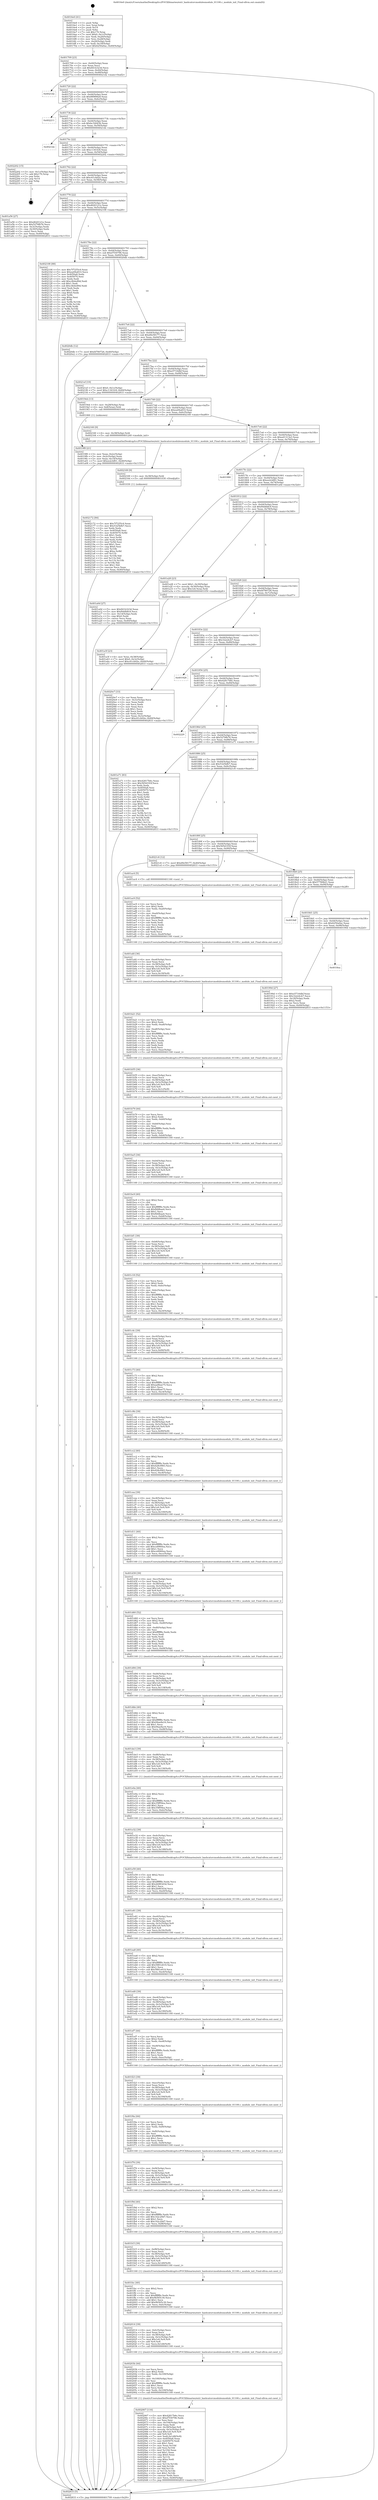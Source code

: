 digraph "0x4016e0" {
  label = "0x4016e0 (/mnt/c/Users/mathe/Desktop/tcc/POCII/binaries/extr_hashcatsrcmodulesmodule_01100.c_module_init_Final-ollvm.out::main(0))"
  labelloc = "t"
  node[shape=record]

  Entry [label="",width=0.3,height=0.3,shape=circle,fillcolor=black,style=filled]
  "0x401709" [label="{
     0x401709 [23]\l
     | [instrs]\l
     &nbsp;&nbsp;0x401709 \<+3\>: mov -0x40(%rbp),%eax\l
     &nbsp;&nbsp;0x40170c \<+2\>: mov %eax,%ecx\l
     &nbsp;&nbsp;0x40170e \<+6\>: sub $0x841b323d,%ecx\l
     &nbsp;&nbsp;0x401714 \<+3\>: mov %eax,-0x44(%rbp)\l
     &nbsp;&nbsp;0x401717 \<+3\>: mov %ecx,-0x48(%rbp)\l
     &nbsp;&nbsp;0x40171a \<+6\>: je 00000000004021d2 \<main+0xaf2\>\l
  }"]
  "0x4021d2" [label="{
     0x4021d2\l
  }", style=dashed]
  "0x401720" [label="{
     0x401720 [22]\l
     | [instrs]\l
     &nbsp;&nbsp;0x401720 \<+5\>: jmp 0000000000401725 \<main+0x45\>\l
     &nbsp;&nbsp;0x401725 \<+3\>: mov -0x44(%rbp),%eax\l
     &nbsp;&nbsp;0x401728 \<+5\>: sub $0x889f06a9,%eax\l
     &nbsp;&nbsp;0x40172d \<+3\>: mov %eax,-0x4c(%rbp)\l
     &nbsp;&nbsp;0x401730 \<+6\>: je 0000000000402211 \<main+0xb31\>\l
  }"]
  Exit [label="",width=0.3,height=0.3,shape=circle,fillcolor=black,style=filled,peripheries=2]
  "0x402211" [label="{
     0x402211\l
  }", style=dashed]
  "0x401736" [label="{
     0x401736 [22]\l
     | [instrs]\l
     &nbsp;&nbsp;0x401736 \<+5\>: jmp 000000000040173b \<main+0x5b\>\l
     &nbsp;&nbsp;0x40173b \<+3\>: mov -0x44(%rbp),%eax\l
     &nbsp;&nbsp;0x40173e \<+5\>: sub $0xbc32643b,%eax\l
     &nbsp;&nbsp;0x401743 \<+3\>: mov %eax,-0x50(%rbp)\l
     &nbsp;&nbsp;0x401746 \<+6\>: je 00000000004021de \<main+0xafe\>\l
  }"]
  "0x402172" [label="{
     0x402172 [84]\l
     | [instrs]\l
     &nbsp;&nbsp;0x402172 \<+5\>: mov $0x7f7255c9,%eax\l
     &nbsp;&nbsp;0x402177 \<+5\>: mov $0x5325bfb7,%ecx\l
     &nbsp;&nbsp;0x40217c \<+2\>: xor %edx,%edx\l
     &nbsp;&nbsp;0x40217e \<+7\>: mov 0x4050a8,%esi\l
     &nbsp;&nbsp;0x402185 \<+8\>: mov 0x405070,%r8d\l
     &nbsp;&nbsp;0x40218d \<+3\>: sub $0x1,%edx\l
     &nbsp;&nbsp;0x402190 \<+3\>: mov %esi,%r9d\l
     &nbsp;&nbsp;0x402193 \<+3\>: add %edx,%r9d\l
     &nbsp;&nbsp;0x402196 \<+4\>: imul %r9d,%esi\l
     &nbsp;&nbsp;0x40219a \<+3\>: and $0x1,%esi\l
     &nbsp;&nbsp;0x40219d \<+3\>: cmp $0x0,%esi\l
     &nbsp;&nbsp;0x4021a0 \<+4\>: sete %r10b\l
     &nbsp;&nbsp;0x4021a4 \<+4\>: cmp $0xa,%r8d\l
     &nbsp;&nbsp;0x4021a8 \<+4\>: setl %r11b\l
     &nbsp;&nbsp;0x4021ac \<+3\>: mov %r10b,%bl\l
     &nbsp;&nbsp;0x4021af \<+3\>: and %r11b,%bl\l
     &nbsp;&nbsp;0x4021b2 \<+3\>: xor %r11b,%r10b\l
     &nbsp;&nbsp;0x4021b5 \<+3\>: or %r10b,%bl\l
     &nbsp;&nbsp;0x4021b8 \<+3\>: test $0x1,%bl\l
     &nbsp;&nbsp;0x4021bb \<+3\>: cmovne %ecx,%eax\l
     &nbsp;&nbsp;0x4021be \<+3\>: mov %eax,-0x40(%rbp)\l
     &nbsp;&nbsp;0x4021c1 \<+5\>: jmp 0000000000402833 \<main+0x1153\>\l
  }"]
  "0x4021de" [label="{
     0x4021de\l
  }", style=dashed]
  "0x40174c" [label="{
     0x40174c [22]\l
     | [instrs]\l
     &nbsp;&nbsp;0x40174c \<+5\>: jmp 0000000000401751 \<main+0x71\>\l
     &nbsp;&nbsp;0x401751 \<+3\>: mov -0x44(%rbp),%eax\l
     &nbsp;&nbsp;0x401754 \<+5\>: sub $0xc1341fc8,%eax\l
     &nbsp;&nbsp;0x401759 \<+3\>: mov %eax,-0x54(%rbp)\l
     &nbsp;&nbsp;0x40175c \<+6\>: je 0000000000402202 \<main+0xb22\>\l
  }"]
  "0x402169" [label="{
     0x402169 [9]\l
     | [instrs]\l
     &nbsp;&nbsp;0x402169 \<+4\>: mov -0x38(%rbp),%rdi\l
     &nbsp;&nbsp;0x40216d \<+5\>: call 0000000000401030 \<free@plt\>\l
     | [calls]\l
     &nbsp;&nbsp;0x401030 \{1\} (unknown)\l
  }"]
  "0x402202" [label="{
     0x402202 [15]\l
     | [instrs]\l
     &nbsp;&nbsp;0x402202 \<+3\>: mov -0x1c(%rbp),%eax\l
     &nbsp;&nbsp;0x402205 \<+7\>: add $0x170,%rsp\l
     &nbsp;&nbsp;0x40220c \<+1\>: pop %rbx\l
     &nbsp;&nbsp;0x40220d \<+2\>: pop %r14\l
     &nbsp;&nbsp;0x40220f \<+1\>: pop %rbp\l
     &nbsp;&nbsp;0x402210 \<+1\>: ret\l
  }"]
  "0x401762" [label="{
     0x401762 [22]\l
     | [instrs]\l
     &nbsp;&nbsp;0x401762 \<+5\>: jmp 0000000000401767 \<main+0x87\>\l
     &nbsp;&nbsp;0x401767 \<+3\>: mov -0x44(%rbp),%eax\l
     &nbsp;&nbsp;0x40176a \<+5\>: sub $0xc61cb02e,%eax\l
     &nbsp;&nbsp;0x40176f \<+3\>: mov %eax,-0x58(%rbp)\l
     &nbsp;&nbsp;0x401772 \<+6\>: je 0000000000401a56 \<main+0x376\>\l
  }"]
  "0x402067" [label="{
     0x402067 [116]\l
     | [instrs]\l
     &nbsp;&nbsp;0x402067 \<+5\>: mov $0x42817b6c,%ecx\l
     &nbsp;&nbsp;0x40206c \<+5\>: mov $0xd7f30796,%edx\l
     &nbsp;&nbsp;0x402071 \<+2\>: xor %esi,%esi\l
     &nbsp;&nbsp;0x402073 \<+6\>: mov -0x104(%rbp),%edi\l
     &nbsp;&nbsp;0x402079 \<+3\>: imul %eax,%edi\l
     &nbsp;&nbsp;0x40207c \<+4\>: mov -0x38(%rbp),%r8\l
     &nbsp;&nbsp;0x402080 \<+4\>: movslq -0x3c(%rbp),%r9\l
     &nbsp;&nbsp;0x402084 \<+7\>: imul $0x1e0,%r9,%r9\l
     &nbsp;&nbsp;0x40208b \<+3\>: add %r9,%r8\l
     &nbsp;&nbsp;0x40208e \<+7\>: mov %edi,0x1d8(%r8)\l
     &nbsp;&nbsp;0x402095 \<+7\>: mov 0x4050a8,%eax\l
     &nbsp;&nbsp;0x40209c \<+7\>: mov 0x405070,%edi\l
     &nbsp;&nbsp;0x4020a3 \<+3\>: sub $0x1,%esi\l
     &nbsp;&nbsp;0x4020a6 \<+3\>: mov %eax,%r10d\l
     &nbsp;&nbsp;0x4020a9 \<+3\>: add %esi,%r10d\l
     &nbsp;&nbsp;0x4020ac \<+4\>: imul %r10d,%eax\l
     &nbsp;&nbsp;0x4020b0 \<+3\>: and $0x1,%eax\l
     &nbsp;&nbsp;0x4020b3 \<+3\>: cmp $0x0,%eax\l
     &nbsp;&nbsp;0x4020b6 \<+4\>: sete %r11b\l
     &nbsp;&nbsp;0x4020ba \<+3\>: cmp $0xa,%edi\l
     &nbsp;&nbsp;0x4020bd \<+3\>: setl %bl\l
     &nbsp;&nbsp;0x4020c0 \<+3\>: mov %r11b,%r14b\l
     &nbsp;&nbsp;0x4020c3 \<+3\>: and %bl,%r14b\l
     &nbsp;&nbsp;0x4020c6 \<+3\>: xor %bl,%r11b\l
     &nbsp;&nbsp;0x4020c9 \<+3\>: or %r11b,%r14b\l
     &nbsp;&nbsp;0x4020cc \<+4\>: test $0x1,%r14b\l
     &nbsp;&nbsp;0x4020d0 \<+3\>: cmovne %edx,%ecx\l
     &nbsp;&nbsp;0x4020d3 \<+3\>: mov %ecx,-0x40(%rbp)\l
     &nbsp;&nbsp;0x4020d6 \<+5\>: jmp 0000000000402833 \<main+0x1153\>\l
  }"]
  "0x401a56" [label="{
     0x401a56 [27]\l
     | [instrs]\l
     &nbsp;&nbsp;0x401a56 \<+5\>: mov $0xd620121e,%eax\l
     &nbsp;&nbsp;0x401a5b \<+5\>: mov $0x5279fb76,%ecx\l
     &nbsp;&nbsp;0x401a60 \<+3\>: mov -0x3c(%rbp),%edx\l
     &nbsp;&nbsp;0x401a63 \<+3\>: cmp -0x30(%rbp),%edx\l
     &nbsp;&nbsp;0x401a66 \<+3\>: cmovl %ecx,%eax\l
     &nbsp;&nbsp;0x401a69 \<+3\>: mov %eax,-0x40(%rbp)\l
     &nbsp;&nbsp;0x401a6c \<+5\>: jmp 0000000000402833 \<main+0x1153\>\l
  }"]
  "0x401778" [label="{
     0x401778 [22]\l
     | [instrs]\l
     &nbsp;&nbsp;0x401778 \<+5\>: jmp 000000000040177d \<main+0x9d\>\l
     &nbsp;&nbsp;0x40177d \<+3\>: mov -0x44(%rbp),%eax\l
     &nbsp;&nbsp;0x401780 \<+5\>: sub $0xd620121e,%eax\l
     &nbsp;&nbsp;0x401785 \<+3\>: mov %eax,-0x5c(%rbp)\l
     &nbsp;&nbsp;0x401788 \<+6\>: je 0000000000402108 \<main+0xa28\>\l
  }"]
  "0x40203b" [label="{
     0x40203b [44]\l
     | [instrs]\l
     &nbsp;&nbsp;0x40203b \<+2\>: xor %ecx,%ecx\l
     &nbsp;&nbsp;0x40203d \<+5\>: mov $0x2,%edx\l
     &nbsp;&nbsp;0x402042 \<+6\>: mov %edx,-0x100(%rbp)\l
     &nbsp;&nbsp;0x402048 \<+1\>: cltd\l
     &nbsp;&nbsp;0x402049 \<+6\>: mov -0x100(%rbp),%esi\l
     &nbsp;&nbsp;0x40204f \<+2\>: idiv %esi\l
     &nbsp;&nbsp;0x402051 \<+6\>: imul $0xfffffffe,%edx,%edx\l
     &nbsp;&nbsp;0x402057 \<+3\>: sub $0x1,%ecx\l
     &nbsp;&nbsp;0x40205a \<+2\>: sub %ecx,%edx\l
     &nbsp;&nbsp;0x40205c \<+6\>: mov %edx,-0x104(%rbp)\l
     &nbsp;&nbsp;0x402062 \<+5\>: call 0000000000401160 \<next_i\>\l
     | [calls]\l
     &nbsp;&nbsp;0x401160 \{1\} (/mnt/c/Users/mathe/Desktop/tcc/POCII/binaries/extr_hashcatsrcmodulesmodule_01100.c_module_init_Final-ollvm.out::next_i)\l
  }"]
  "0x402108" [label="{
     0x402108 [88]\l
     | [instrs]\l
     &nbsp;&nbsp;0x402108 \<+5\>: mov $0x7f7255c9,%eax\l
     &nbsp;&nbsp;0x40210d \<+5\>: mov $0xea94a833,%ecx\l
     &nbsp;&nbsp;0x402112 \<+7\>: mov 0x4050a8,%edx\l
     &nbsp;&nbsp;0x402119 \<+7\>: mov 0x405070,%esi\l
     &nbsp;&nbsp;0x402120 \<+2\>: mov %edx,%edi\l
     &nbsp;&nbsp;0x402122 \<+6\>: add $0xc4b4e89d,%edi\l
     &nbsp;&nbsp;0x402128 \<+3\>: sub $0x1,%edi\l
     &nbsp;&nbsp;0x40212b \<+6\>: sub $0xc4b4e89d,%edi\l
     &nbsp;&nbsp;0x402131 \<+3\>: imul %edi,%edx\l
     &nbsp;&nbsp;0x402134 \<+3\>: and $0x1,%edx\l
     &nbsp;&nbsp;0x402137 \<+3\>: cmp $0x0,%edx\l
     &nbsp;&nbsp;0x40213a \<+4\>: sete %r8b\l
     &nbsp;&nbsp;0x40213e \<+3\>: cmp $0xa,%esi\l
     &nbsp;&nbsp;0x402141 \<+4\>: setl %r9b\l
     &nbsp;&nbsp;0x402145 \<+3\>: mov %r8b,%r10b\l
     &nbsp;&nbsp;0x402148 \<+3\>: and %r9b,%r10b\l
     &nbsp;&nbsp;0x40214b \<+3\>: xor %r9b,%r8b\l
     &nbsp;&nbsp;0x40214e \<+3\>: or %r8b,%r10b\l
     &nbsp;&nbsp;0x402151 \<+4\>: test $0x1,%r10b\l
     &nbsp;&nbsp;0x402155 \<+3\>: cmovne %ecx,%eax\l
     &nbsp;&nbsp;0x402158 \<+3\>: mov %eax,-0x40(%rbp)\l
     &nbsp;&nbsp;0x40215b \<+5\>: jmp 0000000000402833 \<main+0x1153\>\l
  }"]
  "0x40178e" [label="{
     0x40178e [22]\l
     | [instrs]\l
     &nbsp;&nbsp;0x40178e \<+5\>: jmp 0000000000401793 \<main+0xb3\>\l
     &nbsp;&nbsp;0x401793 \<+3\>: mov -0x44(%rbp),%eax\l
     &nbsp;&nbsp;0x401796 \<+5\>: sub $0xd7f30796,%eax\l
     &nbsp;&nbsp;0x40179b \<+3\>: mov %eax,-0x60(%rbp)\l
     &nbsp;&nbsp;0x40179e \<+6\>: je 00000000004020db \<main+0x9fb\>\l
  }"]
  "0x402014" [label="{
     0x402014 [39]\l
     | [instrs]\l
     &nbsp;&nbsp;0x402014 \<+6\>: mov -0xfc(%rbp),%ecx\l
     &nbsp;&nbsp;0x40201a \<+3\>: imul %eax,%ecx\l
     &nbsp;&nbsp;0x40201d \<+4\>: mov -0x38(%rbp),%r8\l
     &nbsp;&nbsp;0x402021 \<+4\>: movslq -0x3c(%rbp),%r9\l
     &nbsp;&nbsp;0x402025 \<+7\>: imul $0x1e0,%r9,%r9\l
     &nbsp;&nbsp;0x40202c \<+3\>: add %r9,%r8\l
     &nbsp;&nbsp;0x40202f \<+7\>: mov %ecx,0x1d4(%r8)\l
     &nbsp;&nbsp;0x402036 \<+5\>: call 0000000000401160 \<next_i\>\l
     | [calls]\l
     &nbsp;&nbsp;0x401160 \{1\} (/mnt/c/Users/mathe/Desktop/tcc/POCII/binaries/extr_hashcatsrcmodulesmodule_01100.c_module_init_Final-ollvm.out::next_i)\l
  }"]
  "0x4020db" [label="{
     0x4020db [12]\l
     | [instrs]\l
     &nbsp;&nbsp;0x4020db \<+7\>: movl $0xfd780726,-0x40(%rbp)\l
     &nbsp;&nbsp;0x4020e2 \<+5\>: jmp 0000000000402833 \<main+0x1153\>\l
  }"]
  "0x4017a4" [label="{
     0x4017a4 [22]\l
     | [instrs]\l
     &nbsp;&nbsp;0x4017a4 \<+5\>: jmp 00000000004017a9 \<main+0xc9\>\l
     &nbsp;&nbsp;0x4017a9 \<+3\>: mov -0x44(%rbp),%eax\l
     &nbsp;&nbsp;0x4017ac \<+5\>: sub $0xd9e58177,%eax\l
     &nbsp;&nbsp;0x4017b1 \<+3\>: mov %eax,-0x64(%rbp)\l
     &nbsp;&nbsp;0x4017b4 \<+6\>: je 00000000004021ef \<main+0xb0f\>\l
  }"]
  "0x401fec" [label="{
     0x401fec [40]\l
     | [instrs]\l
     &nbsp;&nbsp;0x401fec \<+5\>: mov $0x2,%ecx\l
     &nbsp;&nbsp;0x401ff1 \<+1\>: cltd\l
     &nbsp;&nbsp;0x401ff2 \<+2\>: idiv %ecx\l
     &nbsp;&nbsp;0x401ff4 \<+6\>: imul $0xfffffffe,%edx,%ecx\l
     &nbsp;&nbsp;0x401ffa \<+6\>: sub $0x9b565c30,%ecx\l
     &nbsp;&nbsp;0x402000 \<+3\>: add $0x1,%ecx\l
     &nbsp;&nbsp;0x402003 \<+6\>: add $0x9b565c30,%ecx\l
     &nbsp;&nbsp;0x402009 \<+6\>: mov %ecx,-0xfc(%rbp)\l
     &nbsp;&nbsp;0x40200f \<+5\>: call 0000000000401160 \<next_i\>\l
     | [calls]\l
     &nbsp;&nbsp;0x401160 \{1\} (/mnt/c/Users/mathe/Desktop/tcc/POCII/binaries/extr_hashcatsrcmodulesmodule_01100.c_module_init_Final-ollvm.out::next_i)\l
  }"]
  "0x4021ef" [label="{
     0x4021ef [19]\l
     | [instrs]\l
     &nbsp;&nbsp;0x4021ef \<+7\>: movl $0x0,-0x1c(%rbp)\l
     &nbsp;&nbsp;0x4021f6 \<+7\>: movl $0xc1341fc8,-0x40(%rbp)\l
     &nbsp;&nbsp;0x4021fd \<+5\>: jmp 0000000000402833 \<main+0x1153\>\l
  }"]
  "0x4017ba" [label="{
     0x4017ba [22]\l
     | [instrs]\l
     &nbsp;&nbsp;0x4017ba \<+5\>: jmp 00000000004017bf \<main+0xdf\>\l
     &nbsp;&nbsp;0x4017bf \<+3\>: mov -0x44(%rbp),%eax\l
     &nbsp;&nbsp;0x4017c2 \<+5\>: sub $0xe5716dbf,%eax\l
     &nbsp;&nbsp;0x4017c7 \<+3\>: mov %eax,-0x68(%rbp)\l
     &nbsp;&nbsp;0x4017ca \<+6\>: je 00000000004019eb \<main+0x30b\>\l
  }"]
  "0x401fc5" [label="{
     0x401fc5 [39]\l
     | [instrs]\l
     &nbsp;&nbsp;0x401fc5 \<+6\>: mov -0xf8(%rbp),%ecx\l
     &nbsp;&nbsp;0x401fcb \<+3\>: imul %eax,%ecx\l
     &nbsp;&nbsp;0x401fce \<+4\>: mov -0x38(%rbp),%r8\l
     &nbsp;&nbsp;0x401fd2 \<+4\>: movslq -0x3c(%rbp),%r9\l
     &nbsp;&nbsp;0x401fd6 \<+7\>: imul $0x1e0,%r9,%r9\l
     &nbsp;&nbsp;0x401fdd \<+3\>: add %r9,%r8\l
     &nbsp;&nbsp;0x401fe0 \<+7\>: mov %ecx,0x1d0(%r8)\l
     &nbsp;&nbsp;0x401fe7 \<+5\>: call 0000000000401160 \<next_i\>\l
     | [calls]\l
     &nbsp;&nbsp;0x401160 \{1\} (/mnt/c/Users/mathe/Desktop/tcc/POCII/binaries/extr_hashcatsrcmodulesmodule_01100.c_module_init_Final-ollvm.out::next_i)\l
  }"]
  "0x4019eb" [label="{
     0x4019eb [13]\l
     | [instrs]\l
     &nbsp;&nbsp;0x4019eb \<+4\>: mov -0x28(%rbp),%rax\l
     &nbsp;&nbsp;0x4019ef \<+4\>: mov 0x8(%rax),%rdi\l
     &nbsp;&nbsp;0x4019f3 \<+5\>: call 0000000000401060 \<atoi@plt\>\l
     | [calls]\l
     &nbsp;&nbsp;0x401060 \{1\} (unknown)\l
  }"]
  "0x4017d0" [label="{
     0x4017d0 [22]\l
     | [instrs]\l
     &nbsp;&nbsp;0x4017d0 \<+5\>: jmp 00000000004017d5 \<main+0xf5\>\l
     &nbsp;&nbsp;0x4017d5 \<+3\>: mov -0x44(%rbp),%eax\l
     &nbsp;&nbsp;0x4017d8 \<+5\>: sub $0xea94a833,%eax\l
     &nbsp;&nbsp;0x4017dd \<+3\>: mov %eax,-0x6c(%rbp)\l
     &nbsp;&nbsp;0x4017e0 \<+6\>: je 0000000000402160 \<main+0xa80\>\l
  }"]
  "0x401f9d" [label="{
     0x401f9d [40]\l
     | [instrs]\l
     &nbsp;&nbsp;0x401f9d \<+5\>: mov $0x2,%ecx\l
     &nbsp;&nbsp;0x401fa2 \<+1\>: cltd\l
     &nbsp;&nbsp;0x401fa3 \<+2\>: idiv %ecx\l
     &nbsp;&nbsp;0x401fa5 \<+6\>: imul $0xfffffffe,%edx,%ecx\l
     &nbsp;&nbsp;0x401fab \<+6\>: add $0x142c29d7,%ecx\l
     &nbsp;&nbsp;0x401fb1 \<+3\>: add $0x1,%ecx\l
     &nbsp;&nbsp;0x401fb4 \<+6\>: sub $0x142c29d7,%ecx\l
     &nbsp;&nbsp;0x401fba \<+6\>: mov %ecx,-0xf8(%rbp)\l
     &nbsp;&nbsp;0x401fc0 \<+5\>: call 0000000000401160 \<next_i\>\l
     | [calls]\l
     &nbsp;&nbsp;0x401160 \{1\} (/mnt/c/Users/mathe/Desktop/tcc/POCII/binaries/extr_hashcatsrcmodulesmodule_01100.c_module_init_Final-ollvm.out::next_i)\l
  }"]
  "0x402160" [label="{
     0x402160 [9]\l
     | [instrs]\l
     &nbsp;&nbsp;0x402160 \<+4\>: mov -0x38(%rbp),%rdi\l
     &nbsp;&nbsp;0x402164 \<+5\>: call 0000000000401240 \<module_init\>\l
     | [calls]\l
     &nbsp;&nbsp;0x401240 \{1\} (/mnt/c/Users/mathe/Desktop/tcc/POCII/binaries/extr_hashcatsrcmodulesmodule_01100.c_module_init_Final-ollvm.out::module_init)\l
  }"]
  "0x4017e6" [label="{
     0x4017e6 [22]\l
     | [instrs]\l
     &nbsp;&nbsp;0x4017e6 \<+5\>: jmp 00000000004017eb \<main+0x10b\>\l
     &nbsp;&nbsp;0x4017eb \<+3\>: mov -0x44(%rbp),%eax\l
     &nbsp;&nbsp;0x4017ee \<+5\>: sub $0xed1313a3,%eax\l
     &nbsp;&nbsp;0x4017f3 \<+3\>: mov %eax,-0x70(%rbp)\l
     &nbsp;&nbsp;0x4017f6 \<+6\>: je 0000000000401980 \<main+0x2a0\>\l
  }"]
  "0x401f76" [label="{
     0x401f76 [39]\l
     | [instrs]\l
     &nbsp;&nbsp;0x401f76 \<+6\>: mov -0xf4(%rbp),%ecx\l
     &nbsp;&nbsp;0x401f7c \<+3\>: imul %eax,%ecx\l
     &nbsp;&nbsp;0x401f7f \<+4\>: mov -0x38(%rbp),%r8\l
     &nbsp;&nbsp;0x401f83 \<+4\>: movslq -0x3c(%rbp),%r9\l
     &nbsp;&nbsp;0x401f87 \<+7\>: imul $0x1e0,%r9,%r9\l
     &nbsp;&nbsp;0x401f8e \<+3\>: add %r9,%r8\l
     &nbsp;&nbsp;0x401f91 \<+7\>: mov %ecx,0x198(%r8)\l
     &nbsp;&nbsp;0x401f98 \<+5\>: call 0000000000401160 \<next_i\>\l
     | [calls]\l
     &nbsp;&nbsp;0x401160 \{1\} (/mnt/c/Users/mathe/Desktop/tcc/POCII/binaries/extr_hashcatsrcmodulesmodule_01100.c_module_init_Final-ollvm.out::next_i)\l
  }"]
  "0x401980" [label="{
     0x401980\l
  }", style=dashed]
  "0x4017fc" [label="{
     0x4017fc [22]\l
     | [instrs]\l
     &nbsp;&nbsp;0x4017fc \<+5\>: jmp 0000000000401801 \<main+0x121\>\l
     &nbsp;&nbsp;0x401801 \<+3\>: mov -0x44(%rbp),%eax\l
     &nbsp;&nbsp;0x401804 \<+5\>: sub $0xee2cbf61,%eax\l
     &nbsp;&nbsp;0x401809 \<+3\>: mov %eax,-0x74(%rbp)\l
     &nbsp;&nbsp;0x40180c \<+6\>: je 0000000000401a0d \<main+0x32d\>\l
  }"]
  "0x401f4a" [label="{
     0x401f4a [44]\l
     | [instrs]\l
     &nbsp;&nbsp;0x401f4a \<+2\>: xor %ecx,%ecx\l
     &nbsp;&nbsp;0x401f4c \<+5\>: mov $0x2,%edx\l
     &nbsp;&nbsp;0x401f51 \<+6\>: mov %edx,-0xf0(%rbp)\l
     &nbsp;&nbsp;0x401f57 \<+1\>: cltd\l
     &nbsp;&nbsp;0x401f58 \<+6\>: mov -0xf0(%rbp),%esi\l
     &nbsp;&nbsp;0x401f5e \<+2\>: idiv %esi\l
     &nbsp;&nbsp;0x401f60 \<+6\>: imul $0xfffffffe,%edx,%edx\l
     &nbsp;&nbsp;0x401f66 \<+3\>: sub $0x1,%ecx\l
     &nbsp;&nbsp;0x401f69 \<+2\>: sub %ecx,%edx\l
     &nbsp;&nbsp;0x401f6b \<+6\>: mov %edx,-0xf4(%rbp)\l
     &nbsp;&nbsp;0x401f71 \<+5\>: call 0000000000401160 \<next_i\>\l
     | [calls]\l
     &nbsp;&nbsp;0x401160 \{1\} (/mnt/c/Users/mathe/Desktop/tcc/POCII/binaries/extr_hashcatsrcmodulesmodule_01100.c_module_init_Final-ollvm.out::next_i)\l
  }"]
  "0x401a0d" [label="{
     0x401a0d [27]\l
     | [instrs]\l
     &nbsp;&nbsp;0x401a0d \<+5\>: mov $0x841b323d,%eax\l
     &nbsp;&nbsp;0x401a12 \<+5\>: mov $0xf0ddb8c9,%ecx\l
     &nbsp;&nbsp;0x401a17 \<+3\>: mov -0x14(%rbp),%edx\l
     &nbsp;&nbsp;0x401a1a \<+3\>: cmp $0x0,%edx\l
     &nbsp;&nbsp;0x401a1d \<+3\>: cmove %ecx,%eax\l
     &nbsp;&nbsp;0x401a20 \<+3\>: mov %eax,-0x40(%rbp)\l
     &nbsp;&nbsp;0x401a23 \<+5\>: jmp 0000000000402833 \<main+0x1153\>\l
  }"]
  "0x401812" [label="{
     0x401812 [22]\l
     | [instrs]\l
     &nbsp;&nbsp;0x401812 \<+5\>: jmp 0000000000401817 \<main+0x137\>\l
     &nbsp;&nbsp;0x401817 \<+3\>: mov -0x44(%rbp),%eax\l
     &nbsp;&nbsp;0x40181a \<+5\>: sub $0xf0ddb8c9,%eax\l
     &nbsp;&nbsp;0x40181f \<+3\>: mov %eax,-0x78(%rbp)\l
     &nbsp;&nbsp;0x401822 \<+6\>: je 0000000000401a28 \<main+0x348\>\l
  }"]
  "0x401f23" [label="{
     0x401f23 [39]\l
     | [instrs]\l
     &nbsp;&nbsp;0x401f23 \<+6\>: mov -0xec(%rbp),%ecx\l
     &nbsp;&nbsp;0x401f29 \<+3\>: imul %eax,%ecx\l
     &nbsp;&nbsp;0x401f2c \<+4\>: mov -0x38(%rbp),%r8\l
     &nbsp;&nbsp;0x401f30 \<+4\>: movslq -0x3c(%rbp),%r9\l
     &nbsp;&nbsp;0x401f34 \<+7\>: imul $0x1e0,%r9,%r9\l
     &nbsp;&nbsp;0x401f3b \<+3\>: add %r9,%r8\l
     &nbsp;&nbsp;0x401f3e \<+7\>: mov %ecx,0x194(%r8)\l
     &nbsp;&nbsp;0x401f45 \<+5\>: call 0000000000401160 \<next_i\>\l
     | [calls]\l
     &nbsp;&nbsp;0x401160 \{1\} (/mnt/c/Users/mathe/Desktop/tcc/POCII/binaries/extr_hashcatsrcmodulesmodule_01100.c_module_init_Final-ollvm.out::next_i)\l
  }"]
  "0x401a28" [label="{
     0x401a28 [23]\l
     | [instrs]\l
     &nbsp;&nbsp;0x401a28 \<+7\>: movl $0x1,-0x30(%rbp)\l
     &nbsp;&nbsp;0x401a2f \<+4\>: movslq -0x30(%rbp),%rax\l
     &nbsp;&nbsp;0x401a33 \<+7\>: imul $0x1e0,%rax,%rdi\l
     &nbsp;&nbsp;0x401a3a \<+5\>: call 0000000000401050 \<malloc@plt\>\l
     | [calls]\l
     &nbsp;&nbsp;0x401050 \{1\} (unknown)\l
  }"]
  "0x401828" [label="{
     0x401828 [22]\l
     | [instrs]\l
     &nbsp;&nbsp;0x401828 \<+5\>: jmp 000000000040182d \<main+0x14d\>\l
     &nbsp;&nbsp;0x40182d \<+3\>: mov -0x44(%rbp),%eax\l
     &nbsp;&nbsp;0x401830 \<+5\>: sub $0xfd780726,%eax\l
     &nbsp;&nbsp;0x401835 \<+3\>: mov %eax,-0x7c(%rbp)\l
     &nbsp;&nbsp;0x401838 \<+6\>: je 00000000004020e7 \<main+0xa07\>\l
  }"]
  "0x401ef7" [label="{
     0x401ef7 [44]\l
     | [instrs]\l
     &nbsp;&nbsp;0x401ef7 \<+2\>: xor %ecx,%ecx\l
     &nbsp;&nbsp;0x401ef9 \<+5\>: mov $0x2,%edx\l
     &nbsp;&nbsp;0x401efe \<+6\>: mov %edx,-0xe8(%rbp)\l
     &nbsp;&nbsp;0x401f04 \<+1\>: cltd\l
     &nbsp;&nbsp;0x401f05 \<+6\>: mov -0xe8(%rbp),%esi\l
     &nbsp;&nbsp;0x401f0b \<+2\>: idiv %esi\l
     &nbsp;&nbsp;0x401f0d \<+6\>: imul $0xfffffffe,%edx,%edx\l
     &nbsp;&nbsp;0x401f13 \<+3\>: sub $0x1,%ecx\l
     &nbsp;&nbsp;0x401f16 \<+2\>: sub %ecx,%edx\l
     &nbsp;&nbsp;0x401f18 \<+6\>: mov %edx,-0xec(%rbp)\l
     &nbsp;&nbsp;0x401f1e \<+5\>: call 0000000000401160 \<next_i\>\l
     | [calls]\l
     &nbsp;&nbsp;0x401160 \{1\} (/mnt/c/Users/mathe/Desktop/tcc/POCII/binaries/extr_hashcatsrcmodulesmodule_01100.c_module_init_Final-ollvm.out::next_i)\l
  }"]
  "0x4020e7" [label="{
     0x4020e7 [33]\l
     | [instrs]\l
     &nbsp;&nbsp;0x4020e7 \<+2\>: xor %eax,%eax\l
     &nbsp;&nbsp;0x4020e9 \<+3\>: mov -0x3c(%rbp),%ecx\l
     &nbsp;&nbsp;0x4020ec \<+2\>: mov %eax,%edx\l
     &nbsp;&nbsp;0x4020ee \<+2\>: sub %ecx,%edx\l
     &nbsp;&nbsp;0x4020f0 \<+2\>: mov %eax,%ecx\l
     &nbsp;&nbsp;0x4020f2 \<+3\>: sub $0x1,%ecx\l
     &nbsp;&nbsp;0x4020f5 \<+2\>: add %ecx,%edx\l
     &nbsp;&nbsp;0x4020f7 \<+2\>: sub %edx,%eax\l
     &nbsp;&nbsp;0x4020f9 \<+3\>: mov %eax,-0x3c(%rbp)\l
     &nbsp;&nbsp;0x4020fc \<+7\>: movl $0xc61cb02e,-0x40(%rbp)\l
     &nbsp;&nbsp;0x402103 \<+5\>: jmp 0000000000402833 \<main+0x1153\>\l
  }"]
  "0x40183e" [label="{
     0x40183e [22]\l
     | [instrs]\l
     &nbsp;&nbsp;0x40183e \<+5\>: jmp 0000000000401843 \<main+0x163\>\l
     &nbsp;&nbsp;0x401843 \<+3\>: mov -0x44(%rbp),%eax\l
     &nbsp;&nbsp;0x401846 \<+5\>: sub $0x1b224cb7,%eax\l
     &nbsp;&nbsp;0x40184b \<+3\>: mov %eax,-0x80(%rbp)\l
     &nbsp;&nbsp;0x40184e \<+6\>: je 0000000000401928 \<main+0x248\>\l
  }"]
  "0x401ed0" [label="{
     0x401ed0 [39]\l
     | [instrs]\l
     &nbsp;&nbsp;0x401ed0 \<+6\>: mov -0xe4(%rbp),%ecx\l
     &nbsp;&nbsp;0x401ed6 \<+3\>: imul %eax,%ecx\l
     &nbsp;&nbsp;0x401ed9 \<+4\>: mov -0x38(%rbp),%r8\l
     &nbsp;&nbsp;0x401edd \<+4\>: movslq -0x3c(%rbp),%r9\l
     &nbsp;&nbsp;0x401ee1 \<+7\>: imul $0x1e0,%r9,%r9\l
     &nbsp;&nbsp;0x401ee8 \<+3\>: add %r9,%r8\l
     &nbsp;&nbsp;0x401eeb \<+7\>: mov %ecx,0x190(%r8)\l
     &nbsp;&nbsp;0x401ef2 \<+5\>: call 0000000000401160 \<next_i\>\l
     | [calls]\l
     &nbsp;&nbsp;0x401160 \{1\} (/mnt/c/Users/mathe/Desktop/tcc/POCII/binaries/extr_hashcatsrcmodulesmodule_01100.c_module_init_Final-ollvm.out::next_i)\l
  }"]
  "0x401928" [label="{
     0x401928\l
  }", style=dashed]
  "0x401854" [label="{
     0x401854 [25]\l
     | [instrs]\l
     &nbsp;&nbsp;0x401854 \<+5\>: jmp 0000000000401859 \<main+0x179\>\l
     &nbsp;&nbsp;0x401859 \<+3\>: mov -0x44(%rbp),%eax\l
     &nbsp;&nbsp;0x40185c \<+5\>: sub $0x42817b6c,%eax\l
     &nbsp;&nbsp;0x401861 \<+6\>: mov %eax,-0x84(%rbp)\l
     &nbsp;&nbsp;0x401867 \<+6\>: je 0000000000402229 \<main+0xb49\>\l
  }"]
  "0x401ea8" [label="{
     0x401ea8 [40]\l
     | [instrs]\l
     &nbsp;&nbsp;0x401ea8 \<+5\>: mov $0x2,%ecx\l
     &nbsp;&nbsp;0x401ead \<+1\>: cltd\l
     &nbsp;&nbsp;0x401eae \<+2\>: idiv %ecx\l
     &nbsp;&nbsp;0x401eb0 \<+6\>: imul $0xfffffffe,%edx,%ecx\l
     &nbsp;&nbsp;0x401eb6 \<+6\>: add $0x5881e619,%ecx\l
     &nbsp;&nbsp;0x401ebc \<+3\>: add $0x1,%ecx\l
     &nbsp;&nbsp;0x401ebf \<+6\>: sub $0x5881e619,%ecx\l
     &nbsp;&nbsp;0x401ec5 \<+6\>: mov %ecx,-0xe4(%rbp)\l
     &nbsp;&nbsp;0x401ecb \<+5\>: call 0000000000401160 \<next_i\>\l
     | [calls]\l
     &nbsp;&nbsp;0x401160 \{1\} (/mnt/c/Users/mathe/Desktop/tcc/POCII/binaries/extr_hashcatsrcmodulesmodule_01100.c_module_init_Final-ollvm.out::next_i)\l
  }"]
  "0x402229" [label="{
     0x402229\l
  }", style=dashed]
  "0x40186d" [label="{
     0x40186d [25]\l
     | [instrs]\l
     &nbsp;&nbsp;0x40186d \<+5\>: jmp 0000000000401872 \<main+0x192\>\l
     &nbsp;&nbsp;0x401872 \<+3\>: mov -0x44(%rbp),%eax\l
     &nbsp;&nbsp;0x401875 \<+5\>: sub $0x5279fb76,%eax\l
     &nbsp;&nbsp;0x40187a \<+6\>: mov %eax,-0x88(%rbp)\l
     &nbsp;&nbsp;0x401880 \<+6\>: je 0000000000401a71 \<main+0x391\>\l
  }"]
  "0x401e81" [label="{
     0x401e81 [39]\l
     | [instrs]\l
     &nbsp;&nbsp;0x401e81 \<+6\>: mov -0xe0(%rbp),%ecx\l
     &nbsp;&nbsp;0x401e87 \<+3\>: imul %eax,%ecx\l
     &nbsp;&nbsp;0x401e8a \<+4\>: mov -0x38(%rbp),%r8\l
     &nbsp;&nbsp;0x401e8e \<+4\>: movslq -0x3c(%rbp),%r9\l
     &nbsp;&nbsp;0x401e92 \<+7\>: imul $0x1e0,%r9,%r9\l
     &nbsp;&nbsp;0x401e99 \<+3\>: add %r9,%r8\l
     &nbsp;&nbsp;0x401e9c \<+7\>: mov %ecx,0x18c(%r8)\l
     &nbsp;&nbsp;0x401ea3 \<+5\>: call 0000000000401160 \<next_i\>\l
     | [calls]\l
     &nbsp;&nbsp;0x401160 \{1\} (/mnt/c/Users/mathe/Desktop/tcc/POCII/binaries/extr_hashcatsrcmodulesmodule_01100.c_module_init_Final-ollvm.out::next_i)\l
  }"]
  "0x401a71" [label="{
     0x401a71 [83]\l
     | [instrs]\l
     &nbsp;&nbsp;0x401a71 \<+5\>: mov $0x42817b6c,%eax\l
     &nbsp;&nbsp;0x401a76 \<+5\>: mov $0x565d193f,%ecx\l
     &nbsp;&nbsp;0x401a7b \<+2\>: xor %edx,%edx\l
     &nbsp;&nbsp;0x401a7d \<+7\>: mov 0x4050a8,%esi\l
     &nbsp;&nbsp;0x401a84 \<+7\>: mov 0x405070,%edi\l
     &nbsp;&nbsp;0x401a8b \<+3\>: sub $0x1,%edx\l
     &nbsp;&nbsp;0x401a8e \<+3\>: mov %esi,%r8d\l
     &nbsp;&nbsp;0x401a91 \<+3\>: add %edx,%r8d\l
     &nbsp;&nbsp;0x401a94 \<+4\>: imul %r8d,%esi\l
     &nbsp;&nbsp;0x401a98 \<+3\>: and $0x1,%esi\l
     &nbsp;&nbsp;0x401a9b \<+3\>: cmp $0x0,%esi\l
     &nbsp;&nbsp;0x401a9e \<+4\>: sete %r9b\l
     &nbsp;&nbsp;0x401aa2 \<+3\>: cmp $0xa,%edi\l
     &nbsp;&nbsp;0x401aa5 \<+4\>: setl %r10b\l
     &nbsp;&nbsp;0x401aa9 \<+3\>: mov %r9b,%r11b\l
     &nbsp;&nbsp;0x401aac \<+3\>: and %r10b,%r11b\l
     &nbsp;&nbsp;0x401aaf \<+3\>: xor %r10b,%r9b\l
     &nbsp;&nbsp;0x401ab2 \<+3\>: or %r9b,%r11b\l
     &nbsp;&nbsp;0x401ab5 \<+4\>: test $0x1,%r11b\l
     &nbsp;&nbsp;0x401ab9 \<+3\>: cmovne %ecx,%eax\l
     &nbsp;&nbsp;0x401abc \<+3\>: mov %eax,-0x40(%rbp)\l
     &nbsp;&nbsp;0x401abf \<+5\>: jmp 0000000000402833 \<main+0x1153\>\l
  }"]
  "0x401886" [label="{
     0x401886 [25]\l
     | [instrs]\l
     &nbsp;&nbsp;0x401886 \<+5\>: jmp 000000000040188b \<main+0x1ab\>\l
     &nbsp;&nbsp;0x40188b \<+3\>: mov -0x44(%rbp),%eax\l
     &nbsp;&nbsp;0x40188e \<+5\>: sub $0x5325bfb7,%eax\l
     &nbsp;&nbsp;0x401893 \<+6\>: mov %eax,-0x8c(%rbp)\l
     &nbsp;&nbsp;0x401899 \<+6\>: je 00000000004021c6 \<main+0xae6\>\l
  }"]
  "0x401e59" [label="{
     0x401e59 [40]\l
     | [instrs]\l
     &nbsp;&nbsp;0x401e59 \<+5\>: mov $0x2,%ecx\l
     &nbsp;&nbsp;0x401e5e \<+1\>: cltd\l
     &nbsp;&nbsp;0x401e5f \<+2\>: idiv %ecx\l
     &nbsp;&nbsp;0x401e61 \<+6\>: imul $0xfffffffe,%edx,%ecx\l
     &nbsp;&nbsp;0x401e67 \<+6\>: add $0x2b983d3d,%ecx\l
     &nbsp;&nbsp;0x401e6d \<+3\>: add $0x1,%ecx\l
     &nbsp;&nbsp;0x401e70 \<+6\>: sub $0x2b983d3d,%ecx\l
     &nbsp;&nbsp;0x401e76 \<+6\>: mov %ecx,-0xe0(%rbp)\l
     &nbsp;&nbsp;0x401e7c \<+5\>: call 0000000000401160 \<next_i\>\l
     | [calls]\l
     &nbsp;&nbsp;0x401160 \{1\} (/mnt/c/Users/mathe/Desktop/tcc/POCII/binaries/extr_hashcatsrcmodulesmodule_01100.c_module_init_Final-ollvm.out::next_i)\l
  }"]
  "0x4021c6" [label="{
     0x4021c6 [12]\l
     | [instrs]\l
     &nbsp;&nbsp;0x4021c6 \<+7\>: movl $0xd9e58177,-0x40(%rbp)\l
     &nbsp;&nbsp;0x4021cd \<+5\>: jmp 0000000000402833 \<main+0x1153\>\l
  }"]
  "0x40189f" [label="{
     0x40189f [25]\l
     | [instrs]\l
     &nbsp;&nbsp;0x40189f \<+5\>: jmp 00000000004018a4 \<main+0x1c4\>\l
     &nbsp;&nbsp;0x4018a4 \<+3\>: mov -0x44(%rbp),%eax\l
     &nbsp;&nbsp;0x4018a7 \<+5\>: sub $0x565d193f,%eax\l
     &nbsp;&nbsp;0x4018ac \<+6\>: mov %eax,-0x90(%rbp)\l
     &nbsp;&nbsp;0x4018b2 \<+6\>: je 0000000000401ac4 \<main+0x3e4\>\l
  }"]
  "0x401e32" [label="{
     0x401e32 [39]\l
     | [instrs]\l
     &nbsp;&nbsp;0x401e32 \<+6\>: mov -0xdc(%rbp),%ecx\l
     &nbsp;&nbsp;0x401e38 \<+3\>: imul %eax,%ecx\l
     &nbsp;&nbsp;0x401e3b \<+4\>: mov -0x38(%rbp),%r8\l
     &nbsp;&nbsp;0x401e3f \<+4\>: movslq -0x3c(%rbp),%r9\l
     &nbsp;&nbsp;0x401e43 \<+7\>: imul $0x1e0,%r9,%r9\l
     &nbsp;&nbsp;0x401e4a \<+3\>: add %r9,%r8\l
     &nbsp;&nbsp;0x401e4d \<+7\>: mov %ecx,0x188(%r8)\l
     &nbsp;&nbsp;0x401e54 \<+5\>: call 0000000000401160 \<next_i\>\l
     | [calls]\l
     &nbsp;&nbsp;0x401160 \{1\} (/mnt/c/Users/mathe/Desktop/tcc/POCII/binaries/extr_hashcatsrcmodulesmodule_01100.c_module_init_Final-ollvm.out::next_i)\l
  }"]
  "0x401ac4" [label="{
     0x401ac4 [5]\l
     | [instrs]\l
     &nbsp;&nbsp;0x401ac4 \<+5\>: call 0000000000401160 \<next_i\>\l
     | [calls]\l
     &nbsp;&nbsp;0x401160 \{1\} (/mnt/c/Users/mathe/Desktop/tcc/POCII/binaries/extr_hashcatsrcmodulesmodule_01100.c_module_init_Final-ollvm.out::next_i)\l
  }"]
  "0x4018b8" [label="{
     0x4018b8 [25]\l
     | [instrs]\l
     &nbsp;&nbsp;0x4018b8 \<+5\>: jmp 00000000004018bd \<main+0x1dd\>\l
     &nbsp;&nbsp;0x4018bd \<+3\>: mov -0x44(%rbp),%eax\l
     &nbsp;&nbsp;0x4018c0 \<+5\>: sub $0x57789b21,%eax\l
     &nbsp;&nbsp;0x4018c5 \<+6\>: mov %eax,-0x94(%rbp)\l
     &nbsp;&nbsp;0x4018cb \<+6\>: je 00000000004019df \<main+0x2ff\>\l
  }"]
  "0x401e0a" [label="{
     0x401e0a [40]\l
     | [instrs]\l
     &nbsp;&nbsp;0x401e0a \<+5\>: mov $0x2,%ecx\l
     &nbsp;&nbsp;0x401e0f \<+1\>: cltd\l
     &nbsp;&nbsp;0x401e10 \<+2\>: idiv %ecx\l
     &nbsp;&nbsp;0x401e12 \<+6\>: imul $0xfffffffe,%edx,%ecx\l
     &nbsp;&nbsp;0x401e18 \<+6\>: add $0x35ff59ea,%ecx\l
     &nbsp;&nbsp;0x401e1e \<+3\>: add $0x1,%ecx\l
     &nbsp;&nbsp;0x401e21 \<+6\>: sub $0x35ff59ea,%ecx\l
     &nbsp;&nbsp;0x401e27 \<+6\>: mov %ecx,-0xdc(%rbp)\l
     &nbsp;&nbsp;0x401e2d \<+5\>: call 0000000000401160 \<next_i\>\l
     | [calls]\l
     &nbsp;&nbsp;0x401160 \{1\} (/mnt/c/Users/mathe/Desktop/tcc/POCII/binaries/extr_hashcatsrcmodulesmodule_01100.c_module_init_Final-ollvm.out::next_i)\l
  }"]
  "0x4019df" [label="{
     0x4019df\l
  }", style=dashed]
  "0x4018d1" [label="{
     0x4018d1 [25]\l
     | [instrs]\l
     &nbsp;&nbsp;0x4018d1 \<+5\>: jmp 00000000004018d6 \<main+0x1f6\>\l
     &nbsp;&nbsp;0x4018d6 \<+3\>: mov -0x44(%rbp),%eax\l
     &nbsp;&nbsp;0x4018d9 \<+5\>: sub $0x6250a0ac,%eax\l
     &nbsp;&nbsp;0x4018de \<+6\>: mov %eax,-0x98(%rbp)\l
     &nbsp;&nbsp;0x4018e4 \<+6\>: je 000000000040190d \<main+0x22d\>\l
  }"]
  "0x401de3" [label="{
     0x401de3 [39]\l
     | [instrs]\l
     &nbsp;&nbsp;0x401de3 \<+6\>: mov -0xd8(%rbp),%ecx\l
     &nbsp;&nbsp;0x401de9 \<+3\>: imul %eax,%ecx\l
     &nbsp;&nbsp;0x401dec \<+4\>: mov -0x38(%rbp),%r8\l
     &nbsp;&nbsp;0x401df0 \<+4\>: movslq -0x3c(%rbp),%r9\l
     &nbsp;&nbsp;0x401df4 \<+7\>: imul $0x1e0,%r9,%r9\l
     &nbsp;&nbsp;0x401dfb \<+3\>: add %r9,%r8\l
     &nbsp;&nbsp;0x401dfe \<+7\>: mov %ecx,0x130(%r8)\l
     &nbsp;&nbsp;0x401e05 \<+5\>: call 0000000000401160 \<next_i\>\l
     | [calls]\l
     &nbsp;&nbsp;0x401160 \{1\} (/mnt/c/Users/mathe/Desktop/tcc/POCII/binaries/extr_hashcatsrcmodulesmodule_01100.c_module_init_Final-ollvm.out::next_i)\l
  }"]
  "0x40190d" [label="{
     0x40190d [27]\l
     | [instrs]\l
     &nbsp;&nbsp;0x40190d \<+5\>: mov $0xe5716dbf,%eax\l
     &nbsp;&nbsp;0x401912 \<+5\>: mov $0x1b224cb7,%ecx\l
     &nbsp;&nbsp;0x401917 \<+3\>: mov -0x18(%rbp),%edx\l
     &nbsp;&nbsp;0x40191a \<+3\>: cmp $0x2,%edx\l
     &nbsp;&nbsp;0x40191d \<+3\>: cmovne %ecx,%eax\l
     &nbsp;&nbsp;0x401920 \<+3\>: mov %eax,-0x40(%rbp)\l
     &nbsp;&nbsp;0x401923 \<+5\>: jmp 0000000000402833 \<main+0x1153\>\l
  }"]
  "0x4018ea" [label="{
     0x4018ea\l
  }", style=dashed]
  "0x402833" [label="{
     0x402833 [5]\l
     | [instrs]\l
     &nbsp;&nbsp;0x402833 \<+5\>: jmp 0000000000401709 \<main+0x29\>\l
  }"]
  "0x4016e0" [label="{
     0x4016e0 [41]\l
     | [instrs]\l
     &nbsp;&nbsp;0x4016e0 \<+1\>: push %rbp\l
     &nbsp;&nbsp;0x4016e1 \<+3\>: mov %rsp,%rbp\l
     &nbsp;&nbsp;0x4016e4 \<+2\>: push %r14\l
     &nbsp;&nbsp;0x4016e6 \<+1\>: push %rbx\l
     &nbsp;&nbsp;0x4016e7 \<+7\>: sub $0x170,%rsp\l
     &nbsp;&nbsp;0x4016ee \<+7\>: movl $0x0,-0x1c(%rbp)\l
     &nbsp;&nbsp;0x4016f5 \<+3\>: mov %edi,-0x20(%rbp)\l
     &nbsp;&nbsp;0x4016f8 \<+4\>: mov %rsi,-0x28(%rbp)\l
     &nbsp;&nbsp;0x4016fc \<+3\>: mov -0x20(%rbp),%edi\l
     &nbsp;&nbsp;0x4016ff \<+3\>: mov %edi,-0x18(%rbp)\l
     &nbsp;&nbsp;0x401702 \<+7\>: movl $0x6250a0ac,-0x40(%rbp)\l
  }"]
  "0x4019f8" [label="{
     0x4019f8 [21]\l
     | [instrs]\l
     &nbsp;&nbsp;0x4019f8 \<+3\>: mov %eax,-0x2c(%rbp)\l
     &nbsp;&nbsp;0x4019fb \<+3\>: mov -0x2c(%rbp),%eax\l
     &nbsp;&nbsp;0x4019fe \<+3\>: mov %eax,-0x14(%rbp)\l
     &nbsp;&nbsp;0x401a01 \<+7\>: movl $0xee2cbf61,-0x40(%rbp)\l
     &nbsp;&nbsp;0x401a08 \<+5\>: jmp 0000000000402833 \<main+0x1153\>\l
  }"]
  "0x401a3f" [label="{
     0x401a3f [23]\l
     | [instrs]\l
     &nbsp;&nbsp;0x401a3f \<+4\>: mov %rax,-0x38(%rbp)\l
     &nbsp;&nbsp;0x401a43 \<+7\>: movl $0x0,-0x3c(%rbp)\l
     &nbsp;&nbsp;0x401a4a \<+7\>: movl $0xc61cb02e,-0x40(%rbp)\l
     &nbsp;&nbsp;0x401a51 \<+5\>: jmp 0000000000402833 \<main+0x1153\>\l
  }"]
  "0x401ac9" [label="{
     0x401ac9 [52]\l
     | [instrs]\l
     &nbsp;&nbsp;0x401ac9 \<+2\>: xor %ecx,%ecx\l
     &nbsp;&nbsp;0x401acb \<+5\>: mov $0x2,%edx\l
     &nbsp;&nbsp;0x401ad0 \<+6\>: mov %edx,-0xa0(%rbp)\l
     &nbsp;&nbsp;0x401ad6 \<+1\>: cltd\l
     &nbsp;&nbsp;0x401ad7 \<+6\>: mov -0xa0(%rbp),%esi\l
     &nbsp;&nbsp;0x401add \<+2\>: idiv %esi\l
     &nbsp;&nbsp;0x401adf \<+6\>: imul $0xfffffffe,%edx,%edx\l
     &nbsp;&nbsp;0x401ae5 \<+2\>: mov %ecx,%edi\l
     &nbsp;&nbsp;0x401ae7 \<+2\>: sub %edx,%edi\l
     &nbsp;&nbsp;0x401ae9 \<+2\>: mov %ecx,%edx\l
     &nbsp;&nbsp;0x401aeb \<+3\>: sub $0x1,%edx\l
     &nbsp;&nbsp;0x401aee \<+2\>: add %edx,%edi\l
     &nbsp;&nbsp;0x401af0 \<+2\>: sub %edi,%ecx\l
     &nbsp;&nbsp;0x401af2 \<+6\>: mov %ecx,-0xa4(%rbp)\l
     &nbsp;&nbsp;0x401af8 \<+5\>: call 0000000000401160 \<next_i\>\l
     | [calls]\l
     &nbsp;&nbsp;0x401160 \{1\} (/mnt/c/Users/mathe/Desktop/tcc/POCII/binaries/extr_hashcatsrcmodulesmodule_01100.c_module_init_Final-ollvm.out::next_i)\l
  }"]
  "0x401afd" [label="{
     0x401afd [36]\l
     | [instrs]\l
     &nbsp;&nbsp;0x401afd \<+6\>: mov -0xa4(%rbp),%ecx\l
     &nbsp;&nbsp;0x401b03 \<+3\>: imul %eax,%ecx\l
     &nbsp;&nbsp;0x401b06 \<+4\>: mov -0x38(%rbp),%r8\l
     &nbsp;&nbsp;0x401b0a \<+4\>: movslq -0x3c(%rbp),%r9\l
     &nbsp;&nbsp;0x401b0e \<+7\>: imul $0x1e0,%r9,%r9\l
     &nbsp;&nbsp;0x401b15 \<+3\>: add %r9,%r8\l
     &nbsp;&nbsp;0x401b18 \<+4\>: mov %ecx,0x18(%r8)\l
     &nbsp;&nbsp;0x401b1c \<+5\>: call 0000000000401160 \<next_i\>\l
     | [calls]\l
     &nbsp;&nbsp;0x401160 \{1\} (/mnt/c/Users/mathe/Desktop/tcc/POCII/binaries/extr_hashcatsrcmodulesmodule_01100.c_module_init_Final-ollvm.out::next_i)\l
  }"]
  "0x401b21" [label="{
     0x401b21 [52]\l
     | [instrs]\l
     &nbsp;&nbsp;0x401b21 \<+2\>: xor %ecx,%ecx\l
     &nbsp;&nbsp;0x401b23 \<+5\>: mov $0x2,%edx\l
     &nbsp;&nbsp;0x401b28 \<+6\>: mov %edx,-0xa8(%rbp)\l
     &nbsp;&nbsp;0x401b2e \<+1\>: cltd\l
     &nbsp;&nbsp;0x401b2f \<+6\>: mov -0xa8(%rbp),%esi\l
     &nbsp;&nbsp;0x401b35 \<+2\>: idiv %esi\l
     &nbsp;&nbsp;0x401b37 \<+6\>: imul $0xfffffffe,%edx,%edx\l
     &nbsp;&nbsp;0x401b3d \<+2\>: mov %ecx,%edi\l
     &nbsp;&nbsp;0x401b3f \<+2\>: sub %edx,%edi\l
     &nbsp;&nbsp;0x401b41 \<+2\>: mov %ecx,%edx\l
     &nbsp;&nbsp;0x401b43 \<+3\>: sub $0x1,%edx\l
     &nbsp;&nbsp;0x401b46 \<+2\>: add %edx,%edi\l
     &nbsp;&nbsp;0x401b48 \<+2\>: sub %edi,%ecx\l
     &nbsp;&nbsp;0x401b4a \<+6\>: mov %ecx,-0xac(%rbp)\l
     &nbsp;&nbsp;0x401b50 \<+5\>: call 0000000000401160 \<next_i\>\l
     | [calls]\l
     &nbsp;&nbsp;0x401160 \{1\} (/mnt/c/Users/mathe/Desktop/tcc/POCII/binaries/extr_hashcatsrcmodulesmodule_01100.c_module_init_Final-ollvm.out::next_i)\l
  }"]
  "0x401b55" [label="{
     0x401b55 [36]\l
     | [instrs]\l
     &nbsp;&nbsp;0x401b55 \<+6\>: mov -0xac(%rbp),%ecx\l
     &nbsp;&nbsp;0x401b5b \<+3\>: imul %eax,%ecx\l
     &nbsp;&nbsp;0x401b5e \<+4\>: mov -0x38(%rbp),%r8\l
     &nbsp;&nbsp;0x401b62 \<+4\>: movslq -0x3c(%rbp),%r9\l
     &nbsp;&nbsp;0x401b66 \<+7\>: imul $0x1e0,%r9,%r9\l
     &nbsp;&nbsp;0x401b6d \<+3\>: add %r9,%r8\l
     &nbsp;&nbsp;0x401b70 \<+4\>: mov %ecx,0x1c(%r8)\l
     &nbsp;&nbsp;0x401b74 \<+5\>: call 0000000000401160 \<next_i\>\l
     | [calls]\l
     &nbsp;&nbsp;0x401160 \{1\} (/mnt/c/Users/mathe/Desktop/tcc/POCII/binaries/extr_hashcatsrcmodulesmodule_01100.c_module_init_Final-ollvm.out::next_i)\l
  }"]
  "0x401b79" [label="{
     0x401b79 [44]\l
     | [instrs]\l
     &nbsp;&nbsp;0x401b79 \<+2\>: xor %ecx,%ecx\l
     &nbsp;&nbsp;0x401b7b \<+5\>: mov $0x2,%edx\l
     &nbsp;&nbsp;0x401b80 \<+6\>: mov %edx,-0xb0(%rbp)\l
     &nbsp;&nbsp;0x401b86 \<+1\>: cltd\l
     &nbsp;&nbsp;0x401b87 \<+6\>: mov -0xb0(%rbp),%esi\l
     &nbsp;&nbsp;0x401b8d \<+2\>: idiv %esi\l
     &nbsp;&nbsp;0x401b8f \<+6\>: imul $0xfffffffe,%edx,%edx\l
     &nbsp;&nbsp;0x401b95 \<+3\>: sub $0x1,%ecx\l
     &nbsp;&nbsp;0x401b98 \<+2\>: sub %ecx,%edx\l
     &nbsp;&nbsp;0x401b9a \<+6\>: mov %edx,-0xb4(%rbp)\l
     &nbsp;&nbsp;0x401ba0 \<+5\>: call 0000000000401160 \<next_i\>\l
     | [calls]\l
     &nbsp;&nbsp;0x401160 \{1\} (/mnt/c/Users/mathe/Desktop/tcc/POCII/binaries/extr_hashcatsrcmodulesmodule_01100.c_module_init_Final-ollvm.out::next_i)\l
  }"]
  "0x401ba5" [label="{
     0x401ba5 [36]\l
     | [instrs]\l
     &nbsp;&nbsp;0x401ba5 \<+6\>: mov -0xb4(%rbp),%ecx\l
     &nbsp;&nbsp;0x401bab \<+3\>: imul %eax,%ecx\l
     &nbsp;&nbsp;0x401bae \<+4\>: mov -0x38(%rbp),%r8\l
     &nbsp;&nbsp;0x401bb2 \<+4\>: movslq -0x3c(%rbp),%r9\l
     &nbsp;&nbsp;0x401bb6 \<+7\>: imul $0x1e0,%r9,%r9\l
     &nbsp;&nbsp;0x401bbd \<+3\>: add %r9,%r8\l
     &nbsp;&nbsp;0x401bc0 \<+4\>: mov %ecx,0x28(%r8)\l
     &nbsp;&nbsp;0x401bc4 \<+5\>: call 0000000000401160 \<next_i\>\l
     | [calls]\l
     &nbsp;&nbsp;0x401160 \{1\} (/mnt/c/Users/mathe/Desktop/tcc/POCII/binaries/extr_hashcatsrcmodulesmodule_01100.c_module_init_Final-ollvm.out::next_i)\l
  }"]
  "0x401bc9" [label="{
     0x401bc9 [40]\l
     | [instrs]\l
     &nbsp;&nbsp;0x401bc9 \<+5\>: mov $0x2,%ecx\l
     &nbsp;&nbsp;0x401bce \<+1\>: cltd\l
     &nbsp;&nbsp;0x401bcf \<+2\>: idiv %ecx\l
     &nbsp;&nbsp;0x401bd1 \<+6\>: imul $0xfffffffe,%edx,%ecx\l
     &nbsp;&nbsp;0x401bd7 \<+6\>: sub $0xfbfdbaa4,%ecx\l
     &nbsp;&nbsp;0x401bdd \<+3\>: add $0x1,%ecx\l
     &nbsp;&nbsp;0x401be0 \<+6\>: add $0xfbfdbaa4,%ecx\l
     &nbsp;&nbsp;0x401be6 \<+6\>: mov %ecx,-0xb8(%rbp)\l
     &nbsp;&nbsp;0x401bec \<+5\>: call 0000000000401160 \<next_i\>\l
     | [calls]\l
     &nbsp;&nbsp;0x401160 \{1\} (/mnt/c/Users/mathe/Desktop/tcc/POCII/binaries/extr_hashcatsrcmodulesmodule_01100.c_module_init_Final-ollvm.out::next_i)\l
  }"]
  "0x401bf1" [label="{
     0x401bf1 [39]\l
     | [instrs]\l
     &nbsp;&nbsp;0x401bf1 \<+6\>: mov -0xb8(%rbp),%ecx\l
     &nbsp;&nbsp;0x401bf7 \<+3\>: imul %eax,%ecx\l
     &nbsp;&nbsp;0x401bfa \<+4\>: mov -0x38(%rbp),%r8\l
     &nbsp;&nbsp;0x401bfe \<+4\>: movslq -0x3c(%rbp),%r9\l
     &nbsp;&nbsp;0x401c02 \<+7\>: imul $0x1e0,%r9,%r9\l
     &nbsp;&nbsp;0x401c09 \<+3\>: add %r9,%r8\l
     &nbsp;&nbsp;0x401c0c \<+7\>: mov %ecx,0x80(%r8)\l
     &nbsp;&nbsp;0x401c13 \<+5\>: call 0000000000401160 \<next_i\>\l
     | [calls]\l
     &nbsp;&nbsp;0x401160 \{1\} (/mnt/c/Users/mathe/Desktop/tcc/POCII/binaries/extr_hashcatsrcmodulesmodule_01100.c_module_init_Final-ollvm.out::next_i)\l
  }"]
  "0x401c18" [label="{
     0x401c18 [52]\l
     | [instrs]\l
     &nbsp;&nbsp;0x401c18 \<+2\>: xor %ecx,%ecx\l
     &nbsp;&nbsp;0x401c1a \<+5\>: mov $0x2,%edx\l
     &nbsp;&nbsp;0x401c1f \<+6\>: mov %edx,-0xbc(%rbp)\l
     &nbsp;&nbsp;0x401c25 \<+1\>: cltd\l
     &nbsp;&nbsp;0x401c26 \<+6\>: mov -0xbc(%rbp),%esi\l
     &nbsp;&nbsp;0x401c2c \<+2\>: idiv %esi\l
     &nbsp;&nbsp;0x401c2e \<+6\>: imul $0xfffffffe,%edx,%edx\l
     &nbsp;&nbsp;0x401c34 \<+2\>: mov %ecx,%edi\l
     &nbsp;&nbsp;0x401c36 \<+2\>: sub %edx,%edi\l
     &nbsp;&nbsp;0x401c38 \<+2\>: mov %ecx,%edx\l
     &nbsp;&nbsp;0x401c3a \<+3\>: sub $0x1,%edx\l
     &nbsp;&nbsp;0x401c3d \<+2\>: add %edx,%edi\l
     &nbsp;&nbsp;0x401c3f \<+2\>: sub %edi,%ecx\l
     &nbsp;&nbsp;0x401c41 \<+6\>: mov %ecx,-0xc0(%rbp)\l
     &nbsp;&nbsp;0x401c47 \<+5\>: call 0000000000401160 \<next_i\>\l
     | [calls]\l
     &nbsp;&nbsp;0x401160 \{1\} (/mnt/c/Users/mathe/Desktop/tcc/POCII/binaries/extr_hashcatsrcmodulesmodule_01100.c_module_init_Final-ollvm.out::next_i)\l
  }"]
  "0x401c4c" [label="{
     0x401c4c [39]\l
     | [instrs]\l
     &nbsp;&nbsp;0x401c4c \<+6\>: mov -0xc0(%rbp),%ecx\l
     &nbsp;&nbsp;0x401c52 \<+3\>: imul %eax,%ecx\l
     &nbsp;&nbsp;0x401c55 \<+4\>: mov -0x38(%rbp),%r8\l
     &nbsp;&nbsp;0x401c59 \<+4\>: movslq -0x3c(%rbp),%r9\l
     &nbsp;&nbsp;0x401c5d \<+7\>: imul $0x1e0,%r9,%r9\l
     &nbsp;&nbsp;0x401c64 \<+3\>: add %r9,%r8\l
     &nbsp;&nbsp;0x401c67 \<+7\>: mov %ecx,0x84(%r8)\l
     &nbsp;&nbsp;0x401c6e \<+5\>: call 0000000000401160 \<next_i\>\l
     | [calls]\l
     &nbsp;&nbsp;0x401160 \{1\} (/mnt/c/Users/mathe/Desktop/tcc/POCII/binaries/extr_hashcatsrcmodulesmodule_01100.c_module_init_Final-ollvm.out::next_i)\l
  }"]
  "0x401c73" [label="{
     0x401c73 [40]\l
     | [instrs]\l
     &nbsp;&nbsp;0x401c73 \<+5\>: mov $0x2,%ecx\l
     &nbsp;&nbsp;0x401c78 \<+1\>: cltd\l
     &nbsp;&nbsp;0x401c79 \<+2\>: idiv %ecx\l
     &nbsp;&nbsp;0x401c7b \<+6\>: imul $0xfffffffe,%edx,%ecx\l
     &nbsp;&nbsp;0x401c81 \<+6\>: add $0xaa8bae75,%ecx\l
     &nbsp;&nbsp;0x401c87 \<+3\>: add $0x1,%ecx\l
     &nbsp;&nbsp;0x401c8a \<+6\>: sub $0xaa8bae75,%ecx\l
     &nbsp;&nbsp;0x401c90 \<+6\>: mov %ecx,-0xc4(%rbp)\l
     &nbsp;&nbsp;0x401c96 \<+5\>: call 0000000000401160 \<next_i\>\l
     | [calls]\l
     &nbsp;&nbsp;0x401160 \{1\} (/mnt/c/Users/mathe/Desktop/tcc/POCII/binaries/extr_hashcatsrcmodulesmodule_01100.c_module_init_Final-ollvm.out::next_i)\l
  }"]
  "0x401c9b" [label="{
     0x401c9b [39]\l
     | [instrs]\l
     &nbsp;&nbsp;0x401c9b \<+6\>: mov -0xc4(%rbp),%ecx\l
     &nbsp;&nbsp;0x401ca1 \<+3\>: imul %eax,%ecx\l
     &nbsp;&nbsp;0x401ca4 \<+4\>: mov -0x38(%rbp),%r8\l
     &nbsp;&nbsp;0x401ca8 \<+4\>: movslq -0x3c(%rbp),%r9\l
     &nbsp;&nbsp;0x401cac \<+7\>: imul $0x1e0,%r9,%r9\l
     &nbsp;&nbsp;0x401cb3 \<+3\>: add %r9,%r8\l
     &nbsp;&nbsp;0x401cb6 \<+7\>: mov %ecx,0x90(%r8)\l
     &nbsp;&nbsp;0x401cbd \<+5\>: call 0000000000401160 \<next_i\>\l
     | [calls]\l
     &nbsp;&nbsp;0x401160 \{1\} (/mnt/c/Users/mathe/Desktop/tcc/POCII/binaries/extr_hashcatsrcmodulesmodule_01100.c_module_init_Final-ollvm.out::next_i)\l
  }"]
  "0x401cc2" [label="{
     0x401cc2 [40]\l
     | [instrs]\l
     &nbsp;&nbsp;0x401cc2 \<+5\>: mov $0x2,%ecx\l
     &nbsp;&nbsp;0x401cc7 \<+1\>: cltd\l
     &nbsp;&nbsp;0x401cc8 \<+2\>: idiv %ecx\l
     &nbsp;&nbsp;0x401cca \<+6\>: imul $0xfffffffe,%edx,%ecx\l
     &nbsp;&nbsp;0x401cd0 \<+6\>: add $0x428cf083,%ecx\l
     &nbsp;&nbsp;0x401cd6 \<+3\>: add $0x1,%ecx\l
     &nbsp;&nbsp;0x401cd9 \<+6\>: sub $0x428cf083,%ecx\l
     &nbsp;&nbsp;0x401cdf \<+6\>: mov %ecx,-0xc8(%rbp)\l
     &nbsp;&nbsp;0x401ce5 \<+5\>: call 0000000000401160 \<next_i\>\l
     | [calls]\l
     &nbsp;&nbsp;0x401160 \{1\} (/mnt/c/Users/mathe/Desktop/tcc/POCII/binaries/extr_hashcatsrcmodulesmodule_01100.c_module_init_Final-ollvm.out::next_i)\l
  }"]
  "0x401cea" [label="{
     0x401cea [39]\l
     | [instrs]\l
     &nbsp;&nbsp;0x401cea \<+6\>: mov -0xc8(%rbp),%ecx\l
     &nbsp;&nbsp;0x401cf0 \<+3\>: imul %eax,%ecx\l
     &nbsp;&nbsp;0x401cf3 \<+4\>: mov -0x38(%rbp),%r8\l
     &nbsp;&nbsp;0x401cf7 \<+4\>: movslq -0x3c(%rbp),%r9\l
     &nbsp;&nbsp;0x401cfb \<+7\>: imul $0x1e0,%r9,%r9\l
     &nbsp;&nbsp;0x401d02 \<+3\>: add %r9,%r8\l
     &nbsp;&nbsp;0x401d05 \<+7\>: mov %ecx,0x100(%r8)\l
     &nbsp;&nbsp;0x401d0c \<+5\>: call 0000000000401160 \<next_i\>\l
     | [calls]\l
     &nbsp;&nbsp;0x401160 \{1\} (/mnt/c/Users/mathe/Desktop/tcc/POCII/binaries/extr_hashcatsrcmodulesmodule_01100.c_module_init_Final-ollvm.out::next_i)\l
  }"]
  "0x401d11" [label="{
     0x401d11 [40]\l
     | [instrs]\l
     &nbsp;&nbsp;0x401d11 \<+5\>: mov $0x2,%ecx\l
     &nbsp;&nbsp;0x401d16 \<+1\>: cltd\l
     &nbsp;&nbsp;0x401d17 \<+2\>: idiv %ecx\l
     &nbsp;&nbsp;0x401d19 \<+6\>: imul $0xfffffffe,%edx,%ecx\l
     &nbsp;&nbsp;0x401d1f \<+6\>: add $0xce8960ea,%ecx\l
     &nbsp;&nbsp;0x401d25 \<+3\>: add $0x1,%ecx\l
     &nbsp;&nbsp;0x401d28 \<+6\>: sub $0xce8960ea,%ecx\l
     &nbsp;&nbsp;0x401d2e \<+6\>: mov %ecx,-0xcc(%rbp)\l
     &nbsp;&nbsp;0x401d34 \<+5\>: call 0000000000401160 \<next_i\>\l
     | [calls]\l
     &nbsp;&nbsp;0x401160 \{1\} (/mnt/c/Users/mathe/Desktop/tcc/POCII/binaries/extr_hashcatsrcmodulesmodule_01100.c_module_init_Final-ollvm.out::next_i)\l
  }"]
  "0x401d39" [label="{
     0x401d39 [39]\l
     | [instrs]\l
     &nbsp;&nbsp;0x401d39 \<+6\>: mov -0xcc(%rbp),%ecx\l
     &nbsp;&nbsp;0x401d3f \<+3\>: imul %eax,%ecx\l
     &nbsp;&nbsp;0x401d42 \<+4\>: mov -0x38(%rbp),%r8\l
     &nbsp;&nbsp;0x401d46 \<+4\>: movslq -0x3c(%rbp),%r9\l
     &nbsp;&nbsp;0x401d4a \<+7\>: imul $0x1e0,%r9,%r9\l
     &nbsp;&nbsp;0x401d51 \<+3\>: add %r9,%r8\l
     &nbsp;&nbsp;0x401d54 \<+7\>: mov %ecx,0x104(%r8)\l
     &nbsp;&nbsp;0x401d5b \<+5\>: call 0000000000401160 \<next_i\>\l
     | [calls]\l
     &nbsp;&nbsp;0x401160 \{1\} (/mnt/c/Users/mathe/Desktop/tcc/POCII/binaries/extr_hashcatsrcmodulesmodule_01100.c_module_init_Final-ollvm.out::next_i)\l
  }"]
  "0x401d60" [label="{
     0x401d60 [52]\l
     | [instrs]\l
     &nbsp;&nbsp;0x401d60 \<+2\>: xor %ecx,%ecx\l
     &nbsp;&nbsp;0x401d62 \<+5\>: mov $0x2,%edx\l
     &nbsp;&nbsp;0x401d67 \<+6\>: mov %edx,-0xd0(%rbp)\l
     &nbsp;&nbsp;0x401d6d \<+1\>: cltd\l
     &nbsp;&nbsp;0x401d6e \<+6\>: mov -0xd0(%rbp),%esi\l
     &nbsp;&nbsp;0x401d74 \<+2\>: idiv %esi\l
     &nbsp;&nbsp;0x401d76 \<+6\>: imul $0xfffffffe,%edx,%edx\l
     &nbsp;&nbsp;0x401d7c \<+2\>: mov %ecx,%edi\l
     &nbsp;&nbsp;0x401d7e \<+2\>: sub %edx,%edi\l
     &nbsp;&nbsp;0x401d80 \<+2\>: mov %ecx,%edx\l
     &nbsp;&nbsp;0x401d82 \<+3\>: sub $0x1,%edx\l
     &nbsp;&nbsp;0x401d85 \<+2\>: add %edx,%edi\l
     &nbsp;&nbsp;0x401d87 \<+2\>: sub %edi,%ecx\l
     &nbsp;&nbsp;0x401d89 \<+6\>: mov %ecx,-0xd4(%rbp)\l
     &nbsp;&nbsp;0x401d8f \<+5\>: call 0000000000401160 \<next_i\>\l
     | [calls]\l
     &nbsp;&nbsp;0x401160 \{1\} (/mnt/c/Users/mathe/Desktop/tcc/POCII/binaries/extr_hashcatsrcmodulesmodule_01100.c_module_init_Final-ollvm.out::next_i)\l
  }"]
  "0x401d94" [label="{
     0x401d94 [39]\l
     | [instrs]\l
     &nbsp;&nbsp;0x401d94 \<+6\>: mov -0xd4(%rbp),%ecx\l
     &nbsp;&nbsp;0x401d9a \<+3\>: imul %eax,%ecx\l
     &nbsp;&nbsp;0x401d9d \<+4\>: mov -0x38(%rbp),%r8\l
     &nbsp;&nbsp;0x401da1 \<+4\>: movslq -0x3c(%rbp),%r9\l
     &nbsp;&nbsp;0x401da5 \<+7\>: imul $0x1e0,%r9,%r9\l
     &nbsp;&nbsp;0x401dac \<+3\>: add %r9,%r8\l
     &nbsp;&nbsp;0x401daf \<+7\>: mov %ecx,0x118(%r8)\l
     &nbsp;&nbsp;0x401db6 \<+5\>: call 0000000000401160 \<next_i\>\l
     | [calls]\l
     &nbsp;&nbsp;0x401160 \{1\} (/mnt/c/Users/mathe/Desktop/tcc/POCII/binaries/extr_hashcatsrcmodulesmodule_01100.c_module_init_Final-ollvm.out::next_i)\l
  }"]
  "0x401dbb" [label="{
     0x401dbb [40]\l
     | [instrs]\l
     &nbsp;&nbsp;0x401dbb \<+5\>: mov $0x2,%ecx\l
     &nbsp;&nbsp;0x401dc0 \<+1\>: cltd\l
     &nbsp;&nbsp;0x401dc1 \<+2\>: idiv %ecx\l
     &nbsp;&nbsp;0x401dc3 \<+6\>: imul $0xfffffffe,%edx,%ecx\l
     &nbsp;&nbsp;0x401dc9 \<+6\>: add $0x94ae8a16,%ecx\l
     &nbsp;&nbsp;0x401dcf \<+3\>: add $0x1,%ecx\l
     &nbsp;&nbsp;0x401dd2 \<+6\>: sub $0x94ae8a16,%ecx\l
     &nbsp;&nbsp;0x401dd8 \<+6\>: mov %ecx,-0xd8(%rbp)\l
     &nbsp;&nbsp;0x401dde \<+5\>: call 0000000000401160 \<next_i\>\l
     | [calls]\l
     &nbsp;&nbsp;0x401160 \{1\} (/mnt/c/Users/mathe/Desktop/tcc/POCII/binaries/extr_hashcatsrcmodulesmodule_01100.c_module_init_Final-ollvm.out::next_i)\l
  }"]
  Entry -> "0x4016e0" [label=" 1"]
  "0x401709" -> "0x4021d2" [label=" 0"]
  "0x401709" -> "0x401720" [label=" 15"]
  "0x402202" -> Exit [label=" 1"]
  "0x401720" -> "0x402211" [label=" 0"]
  "0x401720" -> "0x401736" [label=" 15"]
  "0x4021ef" -> "0x402833" [label=" 1"]
  "0x401736" -> "0x4021de" [label=" 0"]
  "0x401736" -> "0x40174c" [label=" 15"]
  "0x4021c6" -> "0x402833" [label=" 1"]
  "0x40174c" -> "0x402202" [label=" 1"]
  "0x40174c" -> "0x401762" [label=" 14"]
  "0x402172" -> "0x402833" [label=" 1"]
  "0x401762" -> "0x401a56" [label=" 2"]
  "0x401762" -> "0x401778" [label=" 12"]
  "0x402169" -> "0x402172" [label=" 1"]
  "0x401778" -> "0x402108" [label=" 1"]
  "0x401778" -> "0x40178e" [label=" 11"]
  "0x402160" -> "0x402169" [label=" 1"]
  "0x40178e" -> "0x4020db" [label=" 1"]
  "0x40178e" -> "0x4017a4" [label=" 10"]
  "0x402108" -> "0x402833" [label=" 1"]
  "0x4017a4" -> "0x4021ef" [label=" 1"]
  "0x4017a4" -> "0x4017ba" [label=" 9"]
  "0x4020e7" -> "0x402833" [label=" 1"]
  "0x4017ba" -> "0x4019eb" [label=" 1"]
  "0x4017ba" -> "0x4017d0" [label=" 8"]
  "0x4020db" -> "0x402833" [label=" 1"]
  "0x4017d0" -> "0x402160" [label=" 1"]
  "0x4017d0" -> "0x4017e6" [label=" 7"]
  "0x402067" -> "0x402833" [label=" 1"]
  "0x4017e6" -> "0x401980" [label=" 0"]
  "0x4017e6" -> "0x4017fc" [label=" 7"]
  "0x40203b" -> "0x402067" [label=" 1"]
  "0x4017fc" -> "0x401a0d" [label=" 1"]
  "0x4017fc" -> "0x401812" [label=" 6"]
  "0x402014" -> "0x40203b" [label=" 1"]
  "0x401812" -> "0x401a28" [label=" 1"]
  "0x401812" -> "0x401828" [label=" 5"]
  "0x401fec" -> "0x402014" [label=" 1"]
  "0x401828" -> "0x4020e7" [label=" 1"]
  "0x401828" -> "0x40183e" [label=" 4"]
  "0x401fc5" -> "0x401fec" [label=" 1"]
  "0x40183e" -> "0x401928" [label=" 0"]
  "0x40183e" -> "0x401854" [label=" 4"]
  "0x401f9d" -> "0x401fc5" [label=" 1"]
  "0x401854" -> "0x402229" [label=" 0"]
  "0x401854" -> "0x40186d" [label=" 4"]
  "0x401f76" -> "0x401f9d" [label=" 1"]
  "0x40186d" -> "0x401a71" [label=" 1"]
  "0x40186d" -> "0x401886" [label=" 3"]
  "0x401f4a" -> "0x401f76" [label=" 1"]
  "0x401886" -> "0x4021c6" [label=" 1"]
  "0x401886" -> "0x40189f" [label=" 2"]
  "0x401f23" -> "0x401f4a" [label=" 1"]
  "0x40189f" -> "0x401ac4" [label=" 1"]
  "0x40189f" -> "0x4018b8" [label=" 1"]
  "0x401ef7" -> "0x401f23" [label=" 1"]
  "0x4018b8" -> "0x4019df" [label=" 0"]
  "0x4018b8" -> "0x4018d1" [label=" 1"]
  "0x401ed0" -> "0x401ef7" [label=" 1"]
  "0x4018d1" -> "0x40190d" [label=" 1"]
  "0x4018d1" -> "0x4018ea" [label=" 0"]
  "0x40190d" -> "0x402833" [label=" 1"]
  "0x4016e0" -> "0x401709" [label=" 1"]
  "0x402833" -> "0x401709" [label=" 14"]
  "0x4019eb" -> "0x4019f8" [label=" 1"]
  "0x4019f8" -> "0x402833" [label=" 1"]
  "0x401a0d" -> "0x402833" [label=" 1"]
  "0x401a28" -> "0x401a3f" [label=" 1"]
  "0x401a3f" -> "0x402833" [label=" 1"]
  "0x401a56" -> "0x402833" [label=" 2"]
  "0x401a71" -> "0x402833" [label=" 1"]
  "0x401ac4" -> "0x401ac9" [label=" 1"]
  "0x401ac9" -> "0x401afd" [label=" 1"]
  "0x401afd" -> "0x401b21" [label=" 1"]
  "0x401b21" -> "0x401b55" [label=" 1"]
  "0x401b55" -> "0x401b79" [label=" 1"]
  "0x401b79" -> "0x401ba5" [label=" 1"]
  "0x401ba5" -> "0x401bc9" [label=" 1"]
  "0x401bc9" -> "0x401bf1" [label=" 1"]
  "0x401bf1" -> "0x401c18" [label=" 1"]
  "0x401c18" -> "0x401c4c" [label=" 1"]
  "0x401c4c" -> "0x401c73" [label=" 1"]
  "0x401c73" -> "0x401c9b" [label=" 1"]
  "0x401c9b" -> "0x401cc2" [label=" 1"]
  "0x401cc2" -> "0x401cea" [label=" 1"]
  "0x401cea" -> "0x401d11" [label=" 1"]
  "0x401d11" -> "0x401d39" [label=" 1"]
  "0x401d39" -> "0x401d60" [label=" 1"]
  "0x401d60" -> "0x401d94" [label=" 1"]
  "0x401d94" -> "0x401dbb" [label=" 1"]
  "0x401dbb" -> "0x401de3" [label=" 1"]
  "0x401de3" -> "0x401e0a" [label=" 1"]
  "0x401e0a" -> "0x401e32" [label=" 1"]
  "0x401e32" -> "0x401e59" [label=" 1"]
  "0x401e59" -> "0x401e81" [label=" 1"]
  "0x401e81" -> "0x401ea8" [label=" 1"]
  "0x401ea8" -> "0x401ed0" [label=" 1"]
}
